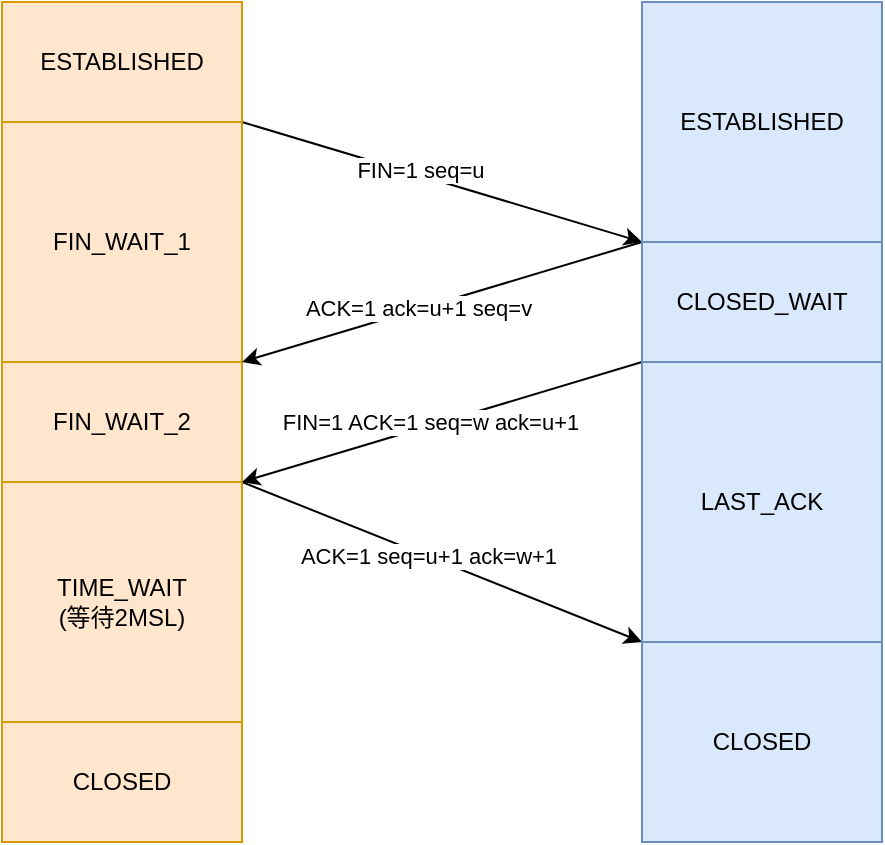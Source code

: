 <mxfile version="15.4.1" type="github">
  <diagram id="W-ZPDzIPwxf3K2F3-CLV" name="Page-1">
    <mxGraphModel dx="946" dy="536" grid="1" gridSize="10" guides="1" tooltips="1" connect="1" arrows="1" fold="1" page="1" pageScale="1" pageWidth="827" pageHeight="1169" math="0" shadow="0">
      <root>
        <mxCell id="0" />
        <mxCell id="1" parent="0" />
        <mxCell id="grg9WksZpx3kfPsSyK7h-10" style="rounded=0;orthogonalLoop=1;jettySize=auto;html=1;exitX=1;exitY=1;exitDx=0;exitDy=0;entryX=0;entryY=0;entryDx=0;entryDy=0;" edge="1" parent="1" source="grg9WksZpx3kfPsSyK7h-1" target="grg9WksZpx3kfPsSyK7h-7">
          <mxGeometry relative="1" as="geometry" />
        </mxCell>
        <mxCell id="grg9WksZpx3kfPsSyK7h-14" value="FIN=1 seq=u" style="edgeLabel;html=1;align=center;verticalAlign=middle;resizable=0;points=[];" vertex="1" connectable="0" parent="grg9WksZpx3kfPsSyK7h-10">
          <mxGeometry x="-0.117" y="3" relative="1" as="geometry">
            <mxPoint as="offset" />
          </mxGeometry>
        </mxCell>
        <mxCell id="grg9WksZpx3kfPsSyK7h-1" value="&lt;span&gt;ESTABLISHED&lt;/span&gt;" style="rounded=0;whiteSpace=wrap;html=1;fillColor=#ffe6cc;strokeColor=#d79b00;" vertex="1" parent="1">
          <mxGeometry x="120" y="150" width="120" height="60" as="geometry" />
        </mxCell>
        <mxCell id="grg9WksZpx3kfPsSyK7h-13" style="edgeStyle=none;rounded=0;orthogonalLoop=1;jettySize=auto;html=1;exitX=1;exitY=1;exitDx=0;exitDy=0;entryX=0;entryY=0;entryDx=0;entryDy=0;" edge="1" parent="1" source="grg9WksZpx3kfPsSyK7h-2" target="grg9WksZpx3kfPsSyK7h-9">
          <mxGeometry relative="1" as="geometry" />
        </mxCell>
        <mxCell id="grg9WksZpx3kfPsSyK7h-17" value="ACK=1 seq=u+1 ack=w+1" style="edgeLabel;html=1;align=center;verticalAlign=middle;resizable=0;points=[];" vertex="1" connectable="0" parent="grg9WksZpx3kfPsSyK7h-13">
          <mxGeometry x="-0.071" relative="1" as="geometry">
            <mxPoint as="offset" />
          </mxGeometry>
        </mxCell>
        <mxCell id="grg9WksZpx3kfPsSyK7h-2" value="&lt;span&gt;FIN_WAIT_2&lt;/span&gt;" style="rounded=0;whiteSpace=wrap;html=1;fillColor=#ffe6cc;strokeColor=#d79b00;" vertex="1" parent="1">
          <mxGeometry x="120" y="330" width="120" height="60" as="geometry" />
        </mxCell>
        <mxCell id="grg9WksZpx3kfPsSyK7h-3" value="FIN_WAIT_1" style="rounded=0;whiteSpace=wrap;html=1;fillColor=#ffe6cc;strokeColor=#d79b00;" vertex="1" parent="1">
          <mxGeometry x="120" y="210" width="120" height="120" as="geometry" />
        </mxCell>
        <mxCell id="grg9WksZpx3kfPsSyK7h-4" value="CLOSED" style="rounded=0;whiteSpace=wrap;html=1;fillColor=#ffe6cc;strokeColor=#d79b00;" vertex="1" parent="1">
          <mxGeometry x="120" y="510" width="120" height="60" as="geometry" />
        </mxCell>
        <mxCell id="grg9WksZpx3kfPsSyK7h-5" value="TIME_WAIT&lt;br&gt;(等待2MSL)" style="rounded=0;whiteSpace=wrap;html=1;fillColor=#ffe6cc;strokeColor=#d79b00;" vertex="1" parent="1">
          <mxGeometry x="120" y="390" width="120" height="120" as="geometry" />
        </mxCell>
        <mxCell id="grg9WksZpx3kfPsSyK7h-11" style="edgeStyle=none;rounded=0;orthogonalLoop=1;jettySize=auto;html=1;exitX=0;exitY=1;exitDx=0;exitDy=0;entryX=1;entryY=0;entryDx=0;entryDy=0;" edge="1" parent="1" source="grg9WksZpx3kfPsSyK7h-6" target="grg9WksZpx3kfPsSyK7h-2">
          <mxGeometry relative="1" as="geometry" />
        </mxCell>
        <mxCell id="grg9WksZpx3kfPsSyK7h-15" value="ACK=1 ack=u+1 seq=v" style="edgeLabel;html=1;align=center;verticalAlign=middle;resizable=0;points=[];" vertex="1" connectable="0" parent="grg9WksZpx3kfPsSyK7h-11">
          <mxGeometry x="0.116" y="-2" relative="1" as="geometry">
            <mxPoint y="1" as="offset" />
          </mxGeometry>
        </mxCell>
        <mxCell id="grg9WksZpx3kfPsSyK7h-6" value="&lt;span&gt;ESTABLISHED&lt;/span&gt;" style="rounded=0;whiteSpace=wrap;html=1;fillColor=#dae8fc;strokeColor=#6c8ebf;" vertex="1" parent="1">
          <mxGeometry x="440" y="150" width="120" height="120" as="geometry" />
        </mxCell>
        <mxCell id="grg9WksZpx3kfPsSyK7h-12" style="edgeStyle=none;rounded=0;orthogonalLoop=1;jettySize=auto;html=1;exitX=0;exitY=1;exitDx=0;exitDy=0;entryX=1;entryY=0;entryDx=0;entryDy=0;" edge="1" parent="1" source="grg9WksZpx3kfPsSyK7h-7" target="grg9WksZpx3kfPsSyK7h-5">
          <mxGeometry relative="1" as="geometry" />
        </mxCell>
        <mxCell id="grg9WksZpx3kfPsSyK7h-16" value="FIN=1 ACK=1 seq=w ack=u+1" style="edgeLabel;html=1;align=center;verticalAlign=middle;resizable=0;points=[];" vertex="1" connectable="0" parent="grg9WksZpx3kfPsSyK7h-12">
          <mxGeometry x="0.055" y="-2" relative="1" as="geometry">
            <mxPoint as="offset" />
          </mxGeometry>
        </mxCell>
        <mxCell id="grg9WksZpx3kfPsSyK7h-7" value="CLOSED_WAIT" style="rounded=0;whiteSpace=wrap;html=1;fillColor=#dae8fc;strokeColor=#6c8ebf;" vertex="1" parent="1">
          <mxGeometry x="440" y="270" width="120" height="60" as="geometry" />
        </mxCell>
        <mxCell id="grg9WksZpx3kfPsSyK7h-8" value="LAST_ACK" style="rounded=0;whiteSpace=wrap;html=1;fillColor=#dae8fc;strokeColor=#6c8ebf;" vertex="1" parent="1">
          <mxGeometry x="440" y="330" width="120" height="140" as="geometry" />
        </mxCell>
        <mxCell id="grg9WksZpx3kfPsSyK7h-9" value="&lt;span&gt;CLOSED&lt;/span&gt;" style="rounded=0;whiteSpace=wrap;html=1;fillColor=#dae8fc;strokeColor=#6c8ebf;" vertex="1" parent="1">
          <mxGeometry x="440" y="470" width="120" height="100" as="geometry" />
        </mxCell>
      </root>
    </mxGraphModel>
  </diagram>
</mxfile>
